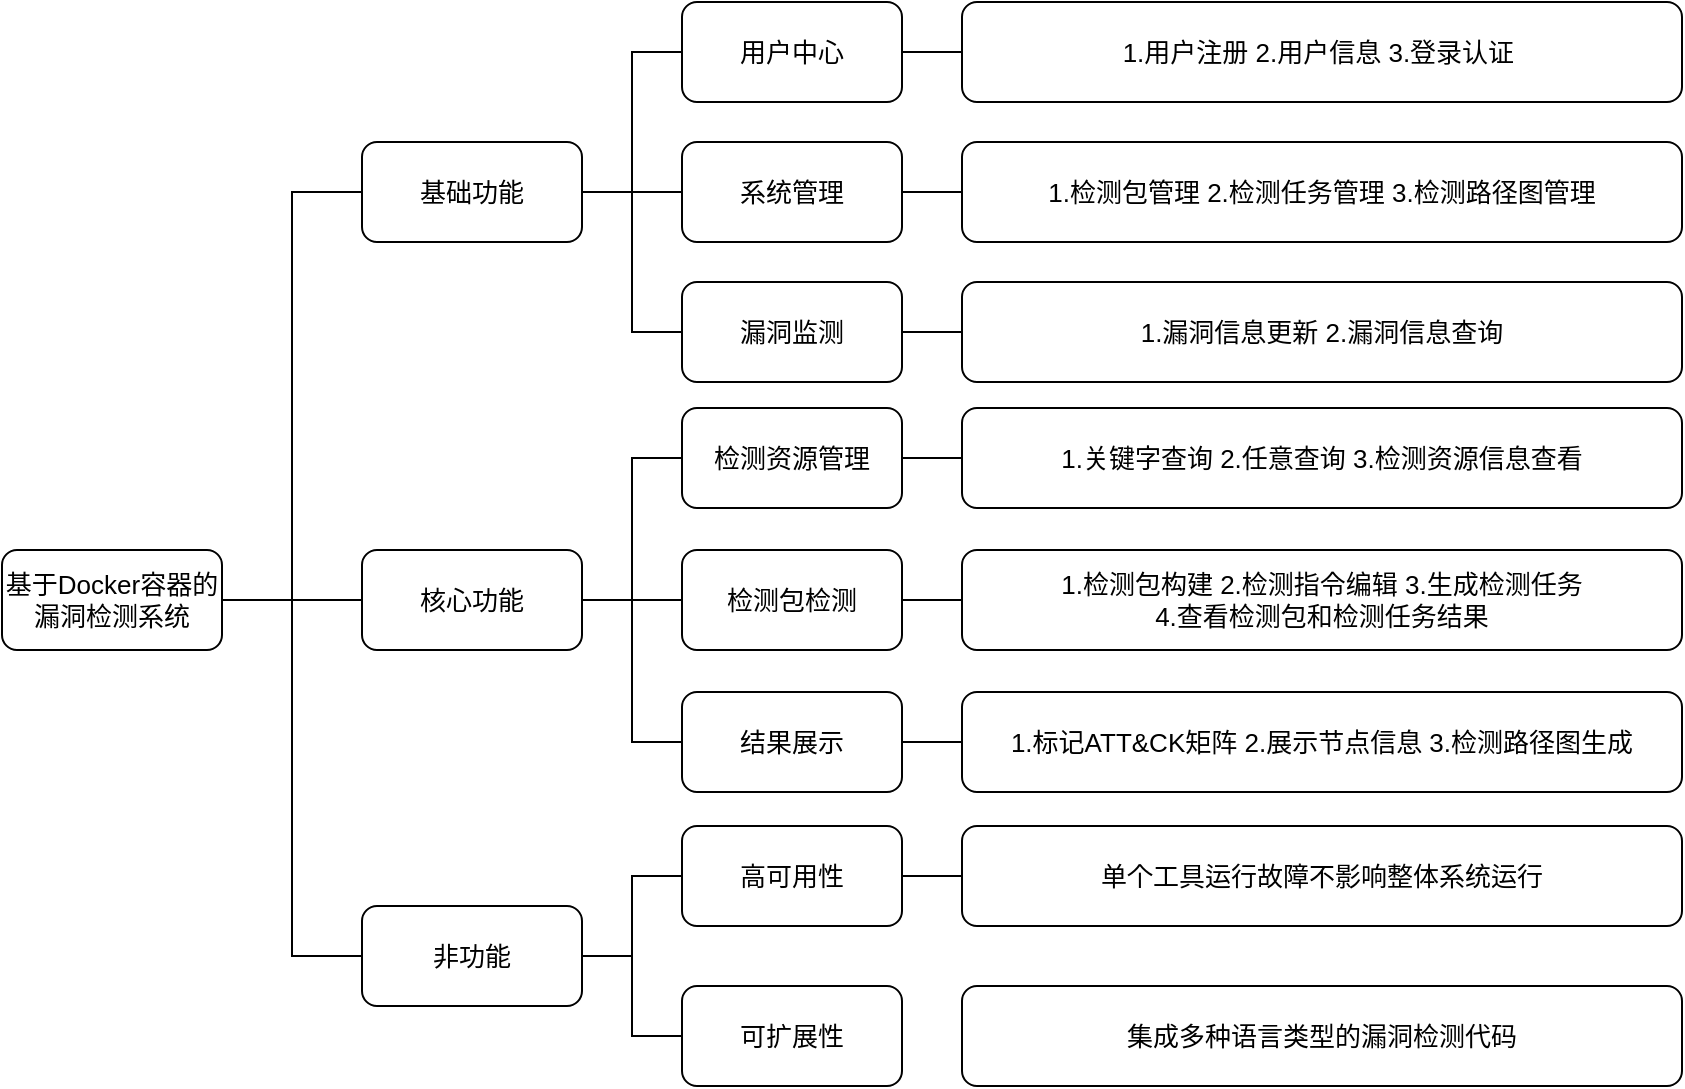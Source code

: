 <mxfile version="20.8.23" type="github">
  <diagram name="第 1 页" id="8dE7ZdWdxmZFEx85QEgp">
    <mxGraphModel dx="872" dy="497" grid="1" gridSize="10" guides="1" tooltips="1" connect="1" arrows="1" fold="1" page="1" pageScale="1" pageWidth="827" pageHeight="1169" math="0" shadow="0">
      <root>
        <mxCell id="0" />
        <mxCell id="1" parent="0" />
        <mxCell id="UIGwOSxn3MGTBep0q3Vu-4" style="edgeStyle=orthogonalEdgeStyle;rounded=0;orthogonalLoop=1;jettySize=auto;html=1;exitX=1;exitY=0.5;exitDx=0;exitDy=0;entryX=0;entryY=0.5;entryDx=0;entryDy=0;endArrow=none;endFill=0;fontSize=13;" edge="1" parent="1" source="UIGwOSxn3MGTBep0q3Vu-1" target="UIGwOSxn3MGTBep0q3Vu-2">
          <mxGeometry relative="1" as="geometry" />
        </mxCell>
        <mxCell id="UIGwOSxn3MGTBep0q3Vu-5" style="edgeStyle=orthogonalEdgeStyle;rounded=0;orthogonalLoop=1;jettySize=auto;html=1;exitX=1;exitY=0.5;exitDx=0;exitDy=0;entryX=0;entryY=0.5;entryDx=0;entryDy=0;endArrow=none;endFill=0;fontSize=13;" edge="1" parent="1" source="UIGwOSxn3MGTBep0q3Vu-1" target="UIGwOSxn3MGTBep0q3Vu-3">
          <mxGeometry relative="1" as="geometry" />
        </mxCell>
        <mxCell id="UIGwOSxn3MGTBep0q3Vu-33" style="edgeStyle=orthogonalEdgeStyle;rounded=0;orthogonalLoop=1;jettySize=auto;html=1;exitX=1;exitY=0.5;exitDx=0;exitDy=0;entryX=0;entryY=0.5;entryDx=0;entryDy=0;fontSize=13;endArrow=none;endFill=0;" edge="1" parent="1" source="UIGwOSxn3MGTBep0q3Vu-1" target="UIGwOSxn3MGTBep0q3Vu-32">
          <mxGeometry relative="1" as="geometry" />
        </mxCell>
        <mxCell id="UIGwOSxn3MGTBep0q3Vu-1" value="基于Docker容器的漏洞检测系统" style="rounded=1;whiteSpace=wrap;html=1;fontSize=13;" vertex="1" parent="1">
          <mxGeometry x="60" y="284" width="110" height="50" as="geometry" />
        </mxCell>
        <mxCell id="UIGwOSxn3MGTBep0q3Vu-12" style="edgeStyle=orthogonalEdgeStyle;rounded=0;orthogonalLoop=1;jettySize=auto;html=1;exitX=1;exitY=0.5;exitDx=0;exitDy=0;entryX=0;entryY=0.5;entryDx=0;entryDy=0;endArrow=none;endFill=0;fontSize=13;" edge="1" parent="1" source="UIGwOSxn3MGTBep0q3Vu-2" target="UIGwOSxn3MGTBep0q3Vu-7">
          <mxGeometry relative="1" as="geometry" />
        </mxCell>
        <mxCell id="UIGwOSxn3MGTBep0q3Vu-13" style="edgeStyle=orthogonalEdgeStyle;rounded=0;orthogonalLoop=1;jettySize=auto;html=1;exitX=1;exitY=0.5;exitDx=0;exitDy=0;entryX=0;entryY=0.5;entryDx=0;entryDy=0;endArrow=none;endFill=0;fontSize=13;" edge="1" parent="1" source="UIGwOSxn3MGTBep0q3Vu-2" target="UIGwOSxn3MGTBep0q3Vu-6">
          <mxGeometry relative="1" as="geometry" />
        </mxCell>
        <mxCell id="UIGwOSxn3MGTBep0q3Vu-14" style="edgeStyle=orthogonalEdgeStyle;rounded=0;orthogonalLoop=1;jettySize=auto;html=1;exitX=1;exitY=0.5;exitDx=0;exitDy=0;entryX=0;entryY=0.5;entryDx=0;entryDy=0;endArrow=none;endFill=0;fontSize=13;" edge="1" parent="1" source="UIGwOSxn3MGTBep0q3Vu-2" target="UIGwOSxn3MGTBep0q3Vu-11">
          <mxGeometry relative="1" as="geometry" />
        </mxCell>
        <mxCell id="UIGwOSxn3MGTBep0q3Vu-2" value="基础功能" style="rounded=1;whiteSpace=wrap;html=1;fontSize=13;" vertex="1" parent="1">
          <mxGeometry x="240" y="80" width="110" height="50" as="geometry" />
        </mxCell>
        <mxCell id="UIGwOSxn3MGTBep0q3Vu-15" style="edgeStyle=orthogonalEdgeStyle;rounded=0;orthogonalLoop=1;jettySize=auto;html=1;exitX=1;exitY=0.5;exitDx=0;exitDy=0;entryX=0;entryY=0.5;entryDx=0;entryDy=0;endArrow=none;endFill=0;fontSize=13;" edge="1" parent="1" source="UIGwOSxn3MGTBep0q3Vu-3" target="UIGwOSxn3MGTBep0q3Vu-8">
          <mxGeometry relative="1" as="geometry" />
        </mxCell>
        <mxCell id="UIGwOSxn3MGTBep0q3Vu-16" style="edgeStyle=orthogonalEdgeStyle;rounded=0;orthogonalLoop=1;jettySize=auto;html=1;exitX=1;exitY=0.5;exitDx=0;exitDy=0;entryX=0;entryY=0.5;entryDx=0;entryDy=0;endArrow=none;endFill=0;fontSize=13;" edge="1" parent="1" source="UIGwOSxn3MGTBep0q3Vu-3" target="UIGwOSxn3MGTBep0q3Vu-9">
          <mxGeometry relative="1" as="geometry" />
        </mxCell>
        <mxCell id="UIGwOSxn3MGTBep0q3Vu-29" style="edgeStyle=orthogonalEdgeStyle;rounded=0;orthogonalLoop=1;jettySize=auto;html=1;exitX=1;exitY=0.5;exitDx=0;exitDy=0;entryX=0;entryY=0.5;entryDx=0;entryDy=0;fontSize=13;endArrow=none;endFill=0;" edge="1" parent="1" source="UIGwOSxn3MGTBep0q3Vu-3" target="UIGwOSxn3MGTBep0q3Vu-28">
          <mxGeometry relative="1" as="geometry" />
        </mxCell>
        <mxCell id="UIGwOSxn3MGTBep0q3Vu-3" value="核心功能" style="rounded=1;whiteSpace=wrap;html=1;fontSize=13;" vertex="1" parent="1">
          <mxGeometry x="240" y="284" width="110" height="50" as="geometry" />
        </mxCell>
        <mxCell id="UIGwOSxn3MGTBep0q3Vu-20" style="edgeStyle=orthogonalEdgeStyle;rounded=0;orthogonalLoop=1;jettySize=auto;html=1;exitX=1;exitY=0.5;exitDx=0;exitDy=0;endArrow=none;endFill=0;fontSize=13;" edge="1" parent="1" source="UIGwOSxn3MGTBep0q3Vu-6" target="UIGwOSxn3MGTBep0q3Vu-19">
          <mxGeometry relative="1" as="geometry" />
        </mxCell>
        <mxCell id="UIGwOSxn3MGTBep0q3Vu-6" value="系统管理" style="rounded=1;whiteSpace=wrap;html=1;fontSize=13;" vertex="1" parent="1">
          <mxGeometry x="400" y="80" width="110" height="50" as="geometry" />
        </mxCell>
        <mxCell id="UIGwOSxn3MGTBep0q3Vu-27" style="edgeStyle=orthogonalEdgeStyle;rounded=0;orthogonalLoop=1;jettySize=auto;html=1;exitX=1;exitY=0.5;exitDx=0;exitDy=0;entryX=0;entryY=0.5;entryDx=0;entryDy=0;endArrow=none;endFill=0;fontSize=13;" edge="1" parent="1" source="UIGwOSxn3MGTBep0q3Vu-7" target="UIGwOSxn3MGTBep0q3Vu-18">
          <mxGeometry relative="1" as="geometry" />
        </mxCell>
        <mxCell id="UIGwOSxn3MGTBep0q3Vu-7" value="用户中心" style="rounded=1;whiteSpace=wrap;html=1;fontSize=13;" vertex="1" parent="1">
          <mxGeometry x="400" y="10" width="110" height="50" as="geometry" />
        </mxCell>
        <mxCell id="UIGwOSxn3MGTBep0q3Vu-24" style="edgeStyle=orthogonalEdgeStyle;rounded=0;orthogonalLoop=1;jettySize=auto;html=1;exitX=1;exitY=0.5;exitDx=0;exitDy=0;endArrow=none;endFill=0;fontSize=13;" edge="1" parent="1" source="UIGwOSxn3MGTBep0q3Vu-8" target="UIGwOSxn3MGTBep0q3Vu-23">
          <mxGeometry relative="1" as="geometry" />
        </mxCell>
        <mxCell id="UIGwOSxn3MGTBep0q3Vu-8" value="检测包检测" style="rounded=1;whiteSpace=wrap;html=1;fontSize=13;" vertex="1" parent="1">
          <mxGeometry x="400" y="284" width="110" height="50" as="geometry" />
        </mxCell>
        <mxCell id="UIGwOSxn3MGTBep0q3Vu-26" style="edgeStyle=orthogonalEdgeStyle;rounded=0;orthogonalLoop=1;jettySize=auto;html=1;exitX=1;exitY=0.5;exitDx=0;exitDy=0;entryX=0;entryY=0.5;entryDx=0;entryDy=0;endArrow=none;endFill=0;fontSize=13;" edge="1" parent="1" source="UIGwOSxn3MGTBep0q3Vu-9" target="UIGwOSxn3MGTBep0q3Vu-25">
          <mxGeometry relative="1" as="geometry" />
        </mxCell>
        <mxCell id="UIGwOSxn3MGTBep0q3Vu-9" value="结果展示" style="rounded=1;whiteSpace=wrap;html=1;fontSize=13;" vertex="1" parent="1">
          <mxGeometry x="400" y="355" width="110" height="50" as="geometry" />
        </mxCell>
        <mxCell id="UIGwOSxn3MGTBep0q3Vu-22" style="edgeStyle=orthogonalEdgeStyle;rounded=0;orthogonalLoop=1;jettySize=auto;html=1;exitX=1;exitY=0.5;exitDx=0;exitDy=0;entryX=0;entryY=0.5;entryDx=0;entryDy=0;endArrow=none;endFill=0;fontSize=13;" edge="1" parent="1" source="UIGwOSxn3MGTBep0q3Vu-11" target="UIGwOSxn3MGTBep0q3Vu-21">
          <mxGeometry relative="1" as="geometry" />
        </mxCell>
        <mxCell id="UIGwOSxn3MGTBep0q3Vu-11" value="漏洞监测" style="rounded=1;whiteSpace=wrap;html=1;fontSize=13;" vertex="1" parent="1">
          <mxGeometry x="400" y="150" width="110" height="50" as="geometry" />
        </mxCell>
        <mxCell id="UIGwOSxn3MGTBep0q3Vu-18" value="1.用户注册 2.用户信息 3.登录认证&amp;nbsp;" style="rounded=1;whiteSpace=wrap;html=1;fontSize=13;" vertex="1" parent="1">
          <mxGeometry x="540" y="10" width="360" height="50" as="geometry" />
        </mxCell>
        <mxCell id="UIGwOSxn3MGTBep0q3Vu-19" value="1.检测包管理 2.检测任务管理 3.检测路径图管理" style="rounded=1;whiteSpace=wrap;html=1;fontSize=13;" vertex="1" parent="1">
          <mxGeometry x="540" y="80" width="360" height="50" as="geometry" />
        </mxCell>
        <mxCell id="UIGwOSxn3MGTBep0q3Vu-21" value="1.漏洞信息更新 2.漏洞信息查询" style="rounded=1;whiteSpace=wrap;html=1;fontSize=13;" vertex="1" parent="1">
          <mxGeometry x="540" y="150" width="360" height="50" as="geometry" />
        </mxCell>
        <mxCell id="UIGwOSxn3MGTBep0q3Vu-23" value="1.检测包构建 2.检测指令编辑 3.生成检测任务 &lt;br style=&quot;font-size: 13px;&quot;&gt;4.查看检测包和检测任务结果" style="rounded=1;whiteSpace=wrap;html=1;fontSize=13;" vertex="1" parent="1">
          <mxGeometry x="540" y="284" width="360" height="50" as="geometry" />
        </mxCell>
        <mxCell id="UIGwOSxn3MGTBep0q3Vu-25" value="1.标记ATT&amp;amp;CK矩阵 2.展示节点信息 3.检测路径图生成" style="rounded=1;whiteSpace=wrap;html=1;fontSize=13;" vertex="1" parent="1">
          <mxGeometry x="540" y="355" width="360" height="50" as="geometry" />
        </mxCell>
        <mxCell id="UIGwOSxn3MGTBep0q3Vu-31" style="edgeStyle=orthogonalEdgeStyle;rounded=0;orthogonalLoop=1;jettySize=auto;html=1;exitX=1;exitY=0.5;exitDx=0;exitDy=0;fontSize=13;endArrow=none;endFill=0;" edge="1" parent="1" source="UIGwOSxn3MGTBep0q3Vu-28" target="UIGwOSxn3MGTBep0q3Vu-30">
          <mxGeometry relative="1" as="geometry" />
        </mxCell>
        <mxCell id="UIGwOSxn3MGTBep0q3Vu-28" value="检测资源管理" style="rounded=1;whiteSpace=wrap;html=1;fontSize=13;" vertex="1" parent="1">
          <mxGeometry x="400" y="213" width="110" height="50" as="geometry" />
        </mxCell>
        <mxCell id="UIGwOSxn3MGTBep0q3Vu-30" value="1.关键字查询 2.任意查询 3.检测资源信息查看" style="rounded=1;whiteSpace=wrap;html=1;fontSize=13;" vertex="1" parent="1">
          <mxGeometry x="540" y="213" width="360" height="50" as="geometry" />
        </mxCell>
        <mxCell id="UIGwOSxn3MGTBep0q3Vu-36" style="edgeStyle=orthogonalEdgeStyle;rounded=0;orthogonalLoop=1;jettySize=auto;html=1;exitX=1;exitY=0.5;exitDx=0;exitDy=0;entryX=0;entryY=0.5;entryDx=0;entryDy=0;fontSize=13;endArrow=none;endFill=0;" edge="1" parent="1" source="UIGwOSxn3MGTBep0q3Vu-32" target="UIGwOSxn3MGTBep0q3Vu-34">
          <mxGeometry relative="1" as="geometry" />
        </mxCell>
        <mxCell id="UIGwOSxn3MGTBep0q3Vu-37" style="edgeStyle=orthogonalEdgeStyle;rounded=0;orthogonalLoop=1;jettySize=auto;html=1;exitX=1;exitY=0.5;exitDx=0;exitDy=0;entryX=0;entryY=0.5;entryDx=0;entryDy=0;fontSize=13;endArrow=none;endFill=0;" edge="1" parent="1" source="UIGwOSxn3MGTBep0q3Vu-32" target="UIGwOSxn3MGTBep0q3Vu-35">
          <mxGeometry relative="1" as="geometry" />
        </mxCell>
        <mxCell id="UIGwOSxn3MGTBep0q3Vu-32" value="非功能" style="rounded=1;whiteSpace=wrap;html=1;fontSize=13;" vertex="1" parent="1">
          <mxGeometry x="240" y="462" width="110" height="50" as="geometry" />
        </mxCell>
        <mxCell id="UIGwOSxn3MGTBep0q3Vu-39" style="edgeStyle=orthogonalEdgeStyle;rounded=0;orthogonalLoop=1;jettySize=auto;html=1;exitX=1;exitY=0.5;exitDx=0;exitDy=0;fontSize=13;endArrow=none;endFill=0;" edge="1" parent="1" source="UIGwOSxn3MGTBep0q3Vu-34" target="UIGwOSxn3MGTBep0q3Vu-38">
          <mxGeometry relative="1" as="geometry" />
        </mxCell>
        <mxCell id="UIGwOSxn3MGTBep0q3Vu-34" value="高可用性" style="rounded=1;whiteSpace=wrap;html=1;fontSize=13;" vertex="1" parent="1">
          <mxGeometry x="400" y="422" width="110" height="50" as="geometry" />
        </mxCell>
        <mxCell id="UIGwOSxn3MGTBep0q3Vu-35" value="可扩展性" style="rounded=1;whiteSpace=wrap;html=1;fontSize=13;" vertex="1" parent="1">
          <mxGeometry x="400" y="502" width="110" height="50" as="geometry" />
        </mxCell>
        <mxCell id="UIGwOSxn3MGTBep0q3Vu-38" value="单个工具运行故障不影响整体系统运行" style="rounded=1;whiteSpace=wrap;html=1;fontSize=13;" vertex="1" parent="1">
          <mxGeometry x="540" y="422" width="360" height="50" as="geometry" />
        </mxCell>
        <mxCell id="UIGwOSxn3MGTBep0q3Vu-40" value="集成多种语言类型的漏洞检测代码" style="rounded=1;whiteSpace=wrap;html=1;fontSize=13;" vertex="1" parent="1">
          <mxGeometry x="540" y="502" width="360" height="50" as="geometry" />
        </mxCell>
      </root>
    </mxGraphModel>
  </diagram>
</mxfile>
